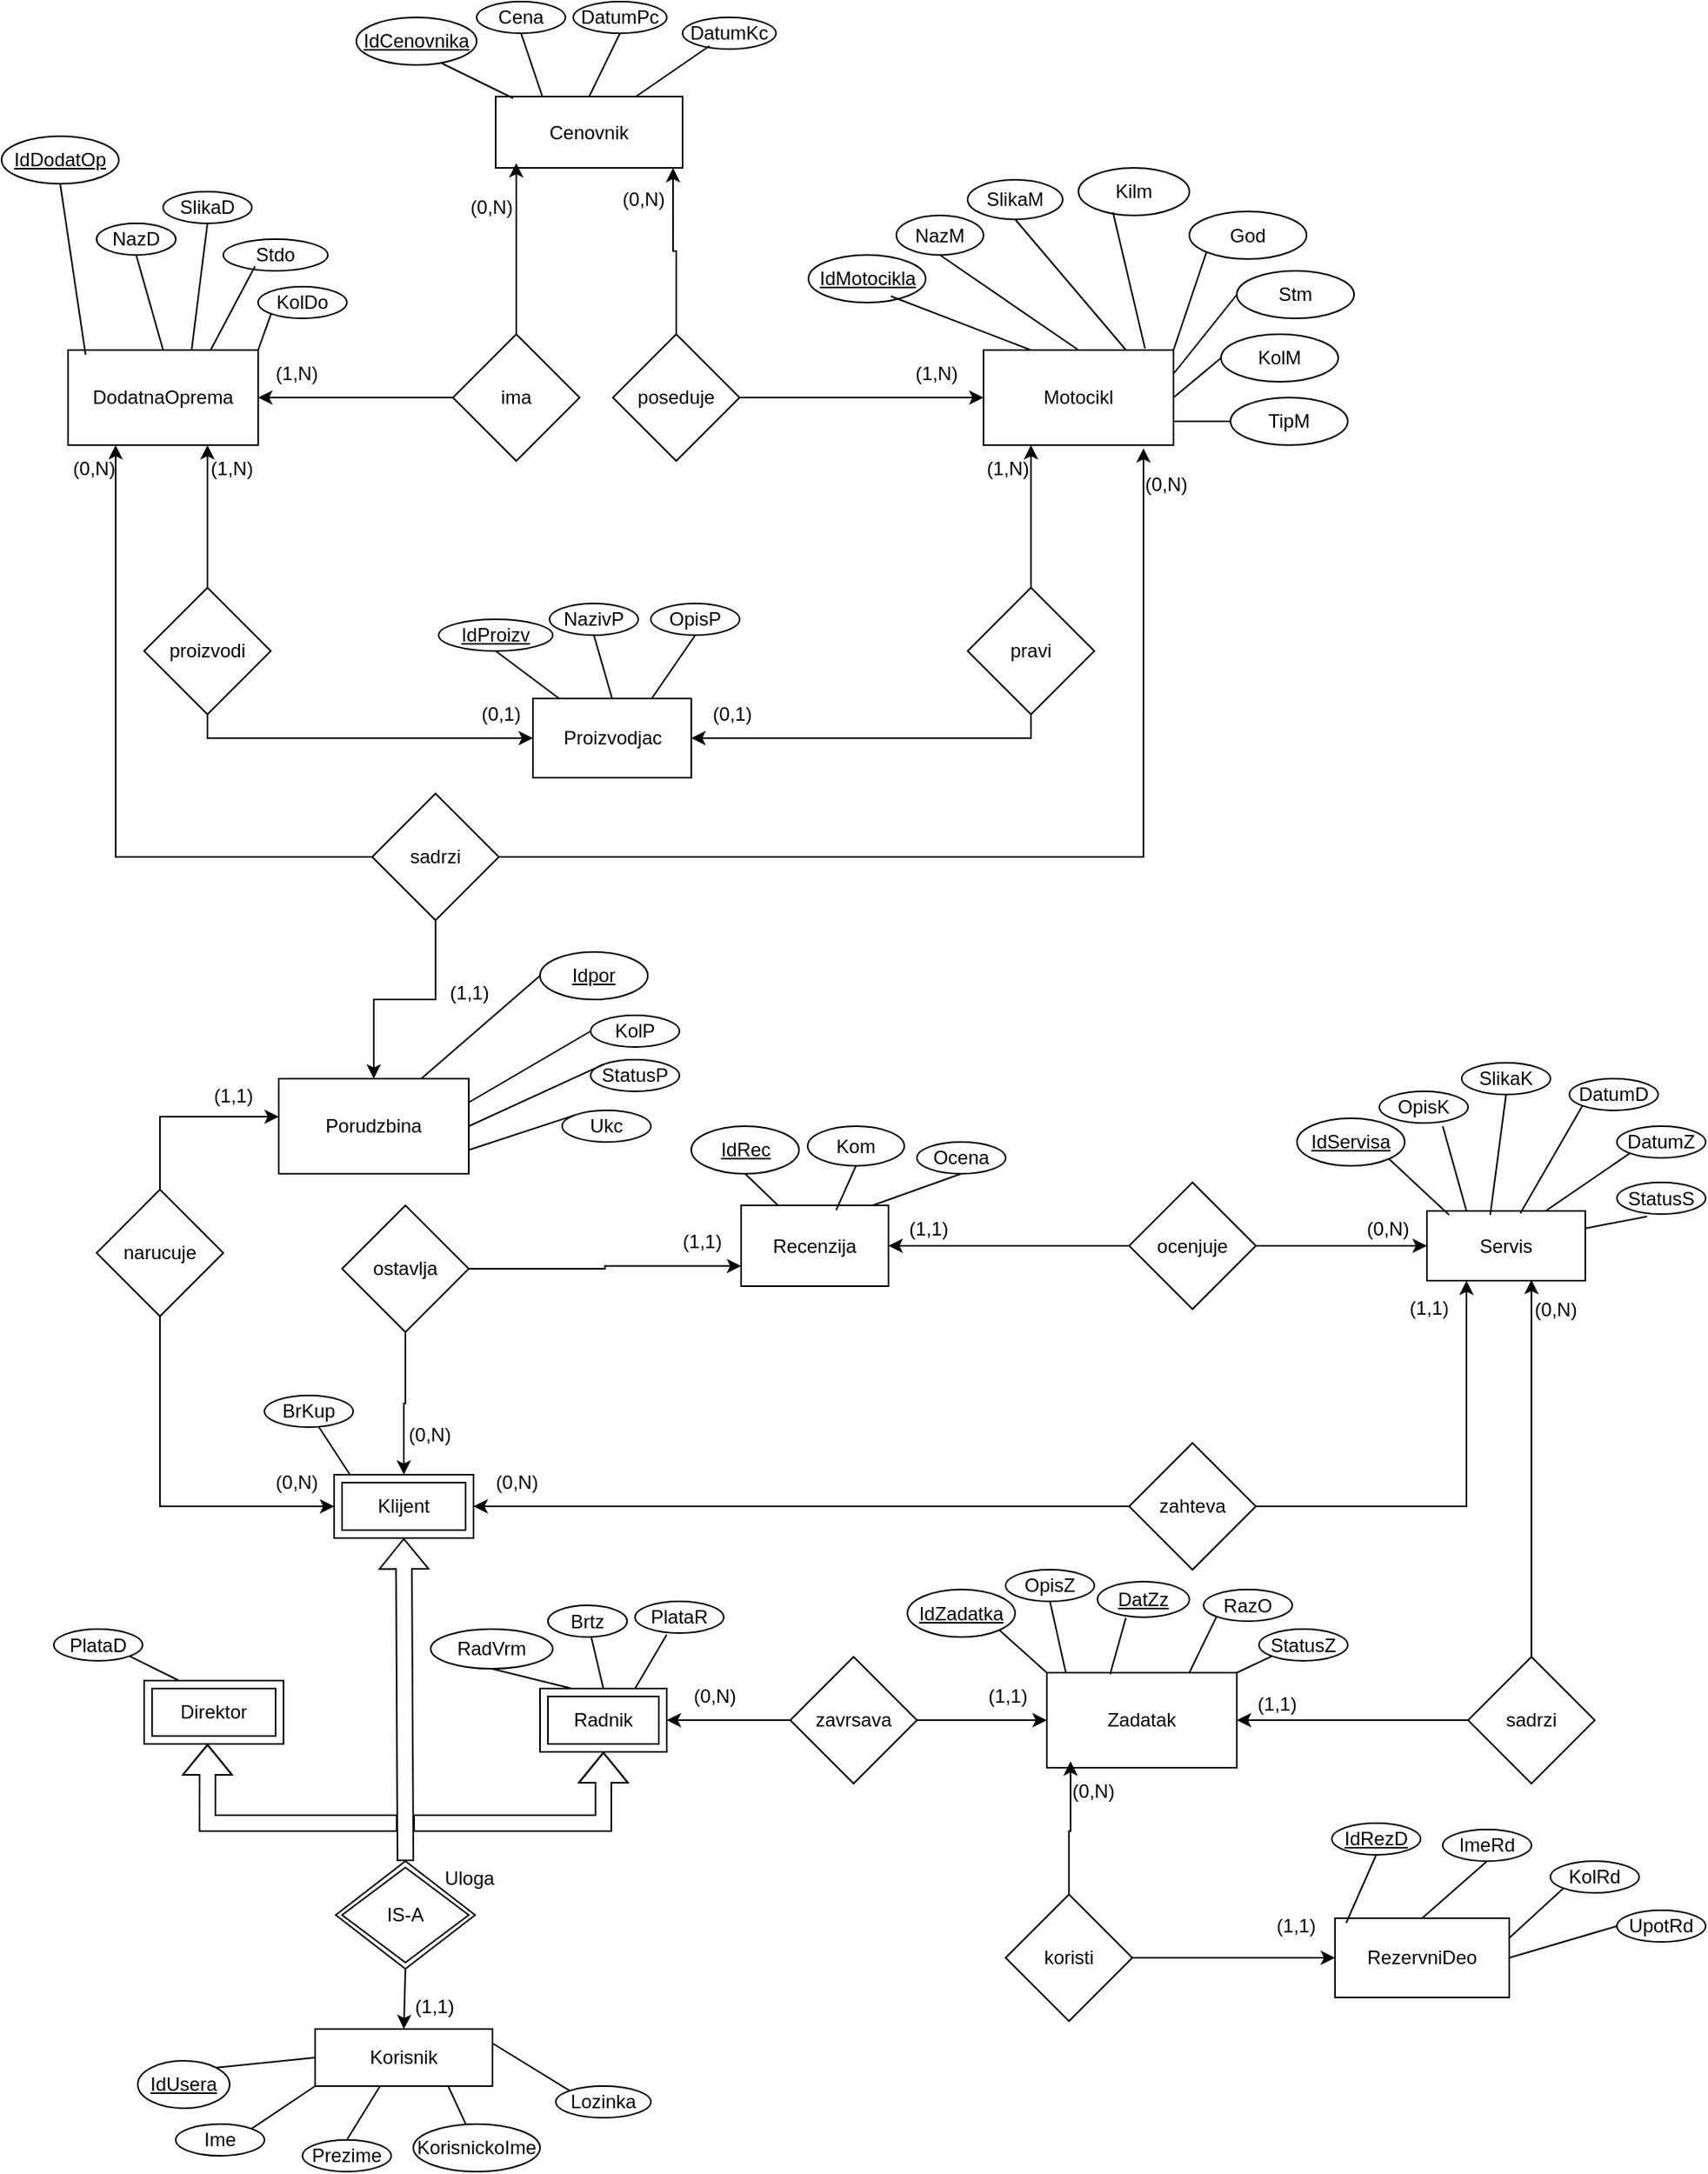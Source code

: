 <mxfile version="26.0.5">
  <diagram name="Page-1" id="jbQmQfb3OkJUTnVMndE-">
    <mxGraphModel dx="1194" dy="1929" grid="1" gridSize="10" guides="1" tooltips="1" connect="1" arrows="1" fold="1" page="1" pageScale="1" pageWidth="827" pageHeight="1169" math="0" shadow="0">
      <root>
        <mxCell id="0" />
        <mxCell id="1" parent="0" />
        <mxCell id="z9-_X4TnjhAXTxXw1oiZ-1" value="Korisnik" style="whiteSpace=wrap;html=1;" parent="1" vertex="1">
          <mxGeometry x="198" y="740" width="112" height="36" as="geometry" />
        </mxCell>
        <mxCell id="z9-_X4TnjhAXTxXw1oiZ-2" value="IS-A" style="shape=rhombus;double=1;perimeter=rhombusPerimeter;whiteSpace=wrap;html=1;align=center;" parent="1" vertex="1">
          <mxGeometry x="211" y="634" width="88" height="68" as="geometry" />
        </mxCell>
        <mxCell id="z9-_X4TnjhAXTxXw1oiZ-3" value="Uloga" style="text;html=1;align=center;verticalAlign=middle;resizable=0;points=[];autosize=1;strokeColor=none;fillColor=none;" parent="1" vertex="1">
          <mxGeometry x="270" y="630" width="50" height="30" as="geometry" />
        </mxCell>
        <mxCell id="z9-_X4TnjhAXTxXw1oiZ-4" value="(1,1)" style="text;html=1;align=center;verticalAlign=middle;resizable=0;points=[];autosize=1;strokeColor=none;fillColor=none;" parent="1" vertex="1">
          <mxGeometry x="249" y="712" width="48" height="28" as="geometry" />
        </mxCell>
        <mxCell id="z9-_X4TnjhAXTxXw1oiZ-5" value="BrKup" style="ellipse;whiteSpace=wrap;html=1;align=center;" parent="1" vertex="1">
          <mxGeometry x="166" y="340" width="56" height="20" as="geometry" />
        </mxCell>
        <mxCell id="z9-_X4TnjhAXTxXw1oiZ-6" value="" style="endArrow=none;html=1;rounded=0;exitX=0.136;exitY=0.075;exitDx=0;exitDy=0;exitPerimeter=0;" parent="1" source="z9-_X4TnjhAXTxXw1oiZ-13" target="z9-_X4TnjhAXTxXw1oiZ-5" edge="1">
          <mxGeometry x="0.444" y="-1" width="50" height="50" relative="1" as="geometry">
            <mxPoint x="439.314" y="592" as="sourcePoint" />
            <mxPoint x="444" y="548" as="targetPoint" />
            <mxPoint as="offset" />
          </mxGeometry>
        </mxCell>
        <mxCell id="z9-_X4TnjhAXTxXw1oiZ-7" value="Brtz" style="ellipse;whiteSpace=wrap;html=1;align=center;" parent="1" vertex="1">
          <mxGeometry x="345" y="472.5" width="50" height="20" as="geometry" />
        </mxCell>
        <mxCell id="z9-_X4TnjhAXTxXw1oiZ-8" value="" style="endArrow=none;html=1;rounded=0;entryX=0.5;entryY=0;entryDx=0;entryDy=0;" parent="1" source="z9-_X4TnjhAXTxXw1oiZ-7" target="z9-_X4TnjhAXTxXw1oiZ-14" edge="1">
          <mxGeometry width="50" height="50" relative="1" as="geometry">
            <mxPoint x="410" y="658" as="sourcePoint" />
            <mxPoint x="460" y="680" as="targetPoint" />
          </mxGeometry>
        </mxCell>
        <mxCell id="z9-_X4TnjhAXTxXw1oiZ-9" value="" style="shape=flexArrow;endArrow=classic;html=1;rounded=0;entryX=0.455;entryY=1;entryDx=0;entryDy=0;entryPerimeter=0;" parent="1" target="z9-_X4TnjhAXTxXw1oiZ-12" edge="1">
          <mxGeometry width="50" height="50" relative="1" as="geometry">
            <mxPoint x="250" y="610" as="sourcePoint" />
            <mxPoint x="394" y="516" as="targetPoint" />
            <Array as="points">
              <mxPoint x="200" y="610" />
              <mxPoint x="130" y="610" />
            </Array>
          </mxGeometry>
        </mxCell>
        <mxCell id="z9-_X4TnjhAXTxXw1oiZ-10" value="" style="shape=flexArrow;endArrow=classic;html=1;rounded=0;entryX=0.5;entryY=1;entryDx=0;entryDy=0;" parent="1" target="z9-_X4TnjhAXTxXw1oiZ-14" edge="1">
          <mxGeometry width="50" height="50" relative="1" as="geometry">
            <mxPoint x="260" y="610" as="sourcePoint" />
            <mxPoint x="403" y="694" as="targetPoint" />
            <Array as="points">
              <mxPoint x="350" y="610" />
              <mxPoint x="380" y="610" />
            </Array>
          </mxGeometry>
        </mxCell>
        <mxCell id="z9-_X4TnjhAXTxXw1oiZ-11" value="" style="shape=flexArrow;endArrow=classic;html=1;rounded=0;entryX=0.5;entryY=1;entryDx=0;entryDy=0;exitX=0.5;exitY=0;exitDx=0;exitDy=0;" parent="1" source="z9-_X4TnjhAXTxXw1oiZ-2" target="z9-_X4TnjhAXTxXw1oiZ-13" edge="1">
          <mxGeometry width="50" height="50" relative="1" as="geometry">
            <mxPoint x="150" y="580" as="sourcePoint" />
            <mxPoint x="402" y="612" as="targetPoint" />
            <Array as="points" />
          </mxGeometry>
        </mxCell>
        <mxCell id="z9-_X4TnjhAXTxXw1oiZ-12" value="Direktor" style="shape=ext;margin=3;double=1;whiteSpace=wrap;html=1;align=center;" parent="1" vertex="1">
          <mxGeometry x="90" y="520" width="88" height="40" as="geometry" />
        </mxCell>
        <mxCell id="z9-_X4TnjhAXTxXw1oiZ-13" value="Klijent" style="shape=ext;margin=3;double=1;whiteSpace=wrap;html=1;align=center;" parent="1" vertex="1">
          <mxGeometry x="210" y="390" width="88" height="40" as="geometry" />
        </mxCell>
        <mxCell id="z9-_X4TnjhAXTxXw1oiZ-14" value="Radnik" style="shape=ext;margin=3;double=1;whiteSpace=wrap;html=1;align=center;" parent="1" vertex="1">
          <mxGeometry x="340" y="525" width="80" height="40" as="geometry" />
        </mxCell>
        <mxCell id="z9-_X4TnjhAXTxXw1oiZ-15" value="RadVrm" style="ellipse;whiteSpace=wrap;html=1;align=center;" parent="1" vertex="1">
          <mxGeometry x="271" y="487.5" width="77" height="25" as="geometry" />
        </mxCell>
        <mxCell id="z9-_X4TnjhAXTxXw1oiZ-16" value="" style="endArrow=none;html=1;rounded=0;entryX=0.25;entryY=0;entryDx=0;entryDy=0;exitX=0.5;exitY=1;exitDx=0;exitDy=0;" parent="1" source="z9-_X4TnjhAXTxXw1oiZ-15" target="z9-_X4TnjhAXTxXw1oiZ-14" edge="1">
          <mxGeometry width="50" height="50" relative="1" as="geometry">
            <mxPoint x="390" y="614" as="sourcePoint" />
            <mxPoint x="440" y="564" as="targetPoint" />
          </mxGeometry>
        </mxCell>
        <mxCell id="z9-_X4TnjhAXTxXw1oiZ-17" value="" style="endArrow=classic;html=1;rounded=0;entryX=0.5;entryY=0;entryDx=0;entryDy=0;exitX=0.5;exitY=1;exitDx=0;exitDy=0;" parent="1" source="z9-_X4TnjhAXTxXw1oiZ-2" target="z9-_X4TnjhAXTxXw1oiZ-1" edge="1">
          <mxGeometry width="50" height="50" relative="1" as="geometry">
            <mxPoint x="400" y="520" as="sourcePoint" />
            <mxPoint x="450" y="470" as="targetPoint" />
          </mxGeometry>
        </mxCell>
        <mxCell id="z9-_X4TnjhAXTxXw1oiZ-18" value="Lozinka" style="ellipse;whiteSpace=wrap;html=1;align=center;" parent="1" vertex="1">
          <mxGeometry x="350" y="776" width="60" height="20" as="geometry" />
        </mxCell>
        <mxCell id="z9-_X4TnjhAXTxXw1oiZ-19" value="KorisnickoIme" style="ellipse;whiteSpace=wrap;html=1;align=center;" parent="1" vertex="1">
          <mxGeometry x="260" y="800" width="80" height="30" as="geometry" />
        </mxCell>
        <mxCell id="z9-_X4TnjhAXTxXw1oiZ-20" value="Ime" style="ellipse;whiteSpace=wrap;html=1;align=center;" parent="1" vertex="1">
          <mxGeometry x="110" y="800" width="56" height="20" as="geometry" />
        </mxCell>
        <mxCell id="z9-_X4TnjhAXTxXw1oiZ-21" value="Prezime" style="ellipse;whiteSpace=wrap;html=1;align=center;" parent="1" vertex="1">
          <mxGeometry x="190" y="810" width="56" height="20" as="geometry" />
        </mxCell>
        <mxCell id="z9-_X4TnjhAXTxXw1oiZ-22" value="IdUsera" style="ellipse;whiteSpace=wrap;html=1;align=center;fontStyle=4" parent="1" vertex="1">
          <mxGeometry x="86" y="760" width="58" height="30" as="geometry" />
        </mxCell>
        <mxCell id="z9-_X4TnjhAXTxXw1oiZ-23" value="" style="endArrow=none;html=1;rounded=0;entryX=1;entryY=0.25;entryDx=0;entryDy=0;exitX=0;exitY=0;exitDx=0;exitDy=0;" parent="1" source="z9-_X4TnjhAXTxXw1oiZ-18" target="z9-_X4TnjhAXTxXw1oiZ-1" edge="1">
          <mxGeometry width="50" height="50" relative="1" as="geometry">
            <mxPoint x="370" y="770" as="sourcePoint" />
            <mxPoint x="420" y="710" as="targetPoint" />
          </mxGeometry>
        </mxCell>
        <mxCell id="z9-_X4TnjhAXTxXw1oiZ-24" value="" style="endArrow=none;html=1;rounded=0;entryX=0.75;entryY=1;entryDx=0;entryDy=0;" parent="1" source="z9-_X4TnjhAXTxXw1oiZ-19" target="z9-_X4TnjhAXTxXw1oiZ-1" edge="1">
          <mxGeometry width="50" height="50" relative="1" as="geometry">
            <mxPoint x="350" y="800" as="sourcePoint" />
            <mxPoint x="290" y="779" as="targetPoint" />
          </mxGeometry>
        </mxCell>
        <mxCell id="z9-_X4TnjhAXTxXw1oiZ-25" value="" style="endArrow=none;html=1;rounded=0;entryX=1;entryY=0;entryDx=0;entryDy=0;exitX=0;exitY=1;exitDx=0;exitDy=0;" parent="1" source="z9-_X4TnjhAXTxXw1oiZ-1" target="z9-_X4TnjhAXTxXw1oiZ-20" edge="1">
          <mxGeometry width="50" height="50" relative="1" as="geometry">
            <mxPoint x="453" y="690" as="sourcePoint" />
            <mxPoint x="503" y="640" as="targetPoint" />
          </mxGeometry>
        </mxCell>
        <mxCell id="z9-_X4TnjhAXTxXw1oiZ-26" value="" style="endArrow=none;html=1;rounded=0;exitX=0.366;exitY=1;exitDx=0;exitDy=0;exitPerimeter=0;entryX=0.5;entryY=0;entryDx=0;entryDy=0;" parent="1" source="z9-_X4TnjhAXTxXw1oiZ-1" target="z9-_X4TnjhAXTxXw1oiZ-21" edge="1">
          <mxGeometry x="0.444" y="-1" width="50" height="50" relative="1" as="geometry">
            <mxPoint x="228" y="760" as="sourcePoint" />
            <mxPoint x="218" y="810" as="targetPoint" />
            <mxPoint as="offset" />
          </mxGeometry>
        </mxCell>
        <mxCell id="z9-_X4TnjhAXTxXw1oiZ-27" value="PlataD" style="ellipse;whiteSpace=wrap;html=1;align=center;" parent="1" vertex="1">
          <mxGeometry x="33" y="487.5" width="56" height="20" as="geometry" />
        </mxCell>
        <mxCell id="z9-_X4TnjhAXTxXw1oiZ-28" value="" style="endArrow=none;html=1;rounded=0;exitX=0.25;exitY=0;exitDx=0;exitDy=0;entryX=1;entryY=1;entryDx=0;entryDy=0;" parent="1" source="z9-_X4TnjhAXTxXw1oiZ-12" target="z9-_X4TnjhAXTxXw1oiZ-27" edge="1">
          <mxGeometry x="0.444" y="-1" width="50" height="50" relative="1" as="geometry">
            <mxPoint x="252" y="491" as="sourcePoint" />
            <mxPoint x="228" y="450" as="targetPoint" />
            <mxPoint as="offset" />
          </mxGeometry>
        </mxCell>
        <mxCell id="z9-_X4TnjhAXTxXw1oiZ-29" value="Porudzbina" style="rounded=0;whiteSpace=wrap;html=1;" parent="1" vertex="1">
          <mxGeometry x="175" y="140" width="120" height="60" as="geometry" />
        </mxCell>
        <mxCell id="z9-_X4TnjhAXTxXw1oiZ-30" style="edgeStyle=orthogonalEdgeStyle;rounded=0;orthogonalLoop=1;jettySize=auto;html=1;exitX=0.5;exitY=1;exitDx=0;exitDy=0;entryX=0;entryY=0.5;entryDx=0;entryDy=0;" parent="1" source="z9-_X4TnjhAXTxXw1oiZ-31" target="z9-_X4TnjhAXTxXw1oiZ-13" edge="1">
          <mxGeometry relative="1" as="geometry" />
        </mxCell>
        <mxCell id="z9-_X4TnjhAXTxXw1oiZ-31" value="narucuje" style="rhombus;whiteSpace=wrap;html=1;" parent="1" vertex="1">
          <mxGeometry x="60" y="210" width="80" height="80" as="geometry" />
        </mxCell>
        <mxCell id="z9-_X4TnjhAXTxXw1oiZ-32" style="edgeStyle=orthogonalEdgeStyle;rounded=0;orthogonalLoop=1;jettySize=auto;html=1;entryX=0.5;entryY=0;entryDx=0;entryDy=0;" parent="1" source="z9-_X4TnjhAXTxXw1oiZ-34" target="z9-_X4TnjhAXTxXw1oiZ-29" edge="1">
          <mxGeometry relative="1" as="geometry">
            <mxPoint x="255" y="190" as="targetPoint" />
          </mxGeometry>
        </mxCell>
        <mxCell id="z9-_X4TnjhAXTxXw1oiZ-33" style="edgeStyle=orthogonalEdgeStyle;rounded=0;orthogonalLoop=1;jettySize=auto;html=1;entryX=0.25;entryY=1;entryDx=0;entryDy=0;" parent="1" source="z9-_X4TnjhAXTxXw1oiZ-34" target="z9-_X4TnjhAXTxXw1oiZ-36" edge="1">
          <mxGeometry relative="1" as="geometry" />
        </mxCell>
        <mxCell id="z9-_X4TnjhAXTxXw1oiZ-34" value="sadrzi" style="rhombus;whiteSpace=wrap;html=1;" parent="1" vertex="1">
          <mxGeometry x="234" y="-40" width="80" height="80" as="geometry" />
        </mxCell>
        <mxCell id="z9-_X4TnjhAXTxXw1oiZ-35" value="Motocikl" style="rounded=0;whiteSpace=wrap;html=1;" parent="1" vertex="1">
          <mxGeometry x="620" y="-320" width="120" height="60" as="geometry" />
        </mxCell>
        <mxCell id="z9-_X4TnjhAXTxXw1oiZ-36" value="DodatnaOprema" style="rounded=0;whiteSpace=wrap;html=1;" parent="1" vertex="1">
          <mxGeometry x="42" y="-320" width="120" height="60" as="geometry" />
        </mxCell>
        <mxCell id="z9-_X4TnjhAXTxXw1oiZ-37" value="NazD" style="ellipse;whiteSpace=wrap;html=1;align=center;" parent="1" vertex="1">
          <mxGeometry x="60" y="-400" width="50" height="20" as="geometry" />
        </mxCell>
        <mxCell id="z9-_X4TnjhAXTxXw1oiZ-38" value="&lt;u&gt;IdDodatOp&lt;/u&gt;" style="ellipse;whiteSpace=wrap;html=1;align=center;" parent="1" vertex="1">
          <mxGeometry y="-455" width="74" height="30" as="geometry" />
        </mxCell>
        <mxCell id="z9-_X4TnjhAXTxXw1oiZ-39" value="SlikaD" style="ellipse;whiteSpace=wrap;html=1;align=center;" parent="1" vertex="1">
          <mxGeometry x="102" y="-420" width="56" height="20" as="geometry" />
        </mxCell>
        <mxCell id="z9-_X4TnjhAXTxXw1oiZ-40" style="edgeStyle=orthogonalEdgeStyle;rounded=0;orthogonalLoop=1;jettySize=auto;html=1;exitX=0.5;exitY=1;exitDx=0;exitDy=0;" parent="1" source="z9-_X4TnjhAXTxXw1oiZ-39" target="z9-_X4TnjhAXTxXw1oiZ-39" edge="1">
          <mxGeometry relative="1" as="geometry" />
        </mxCell>
        <mxCell id="z9-_X4TnjhAXTxXw1oiZ-41" value="KolDo" style="ellipse;whiteSpace=wrap;html=1;align=center;" parent="1" vertex="1">
          <mxGeometry x="162" y="-360" width="56" height="20" as="geometry" />
        </mxCell>
        <mxCell id="z9-_X4TnjhAXTxXw1oiZ-42" value="Stdo" style="ellipse;whiteSpace=wrap;html=1;align=center;" parent="1" vertex="1">
          <mxGeometry x="140" y="-390" width="66" height="20" as="geometry" />
        </mxCell>
        <mxCell id="z9-_X4TnjhAXTxXw1oiZ-43" value="" style="endArrow=none;html=1;rounded=0;entryX=0.5;entryY=1;entryDx=0;entryDy=0;exitX=0.092;exitY=0.05;exitDx=0;exitDy=0;exitPerimeter=0;" parent="1" source="z9-_X4TnjhAXTxXw1oiZ-36" target="z9-_X4TnjhAXTxXw1oiZ-38" edge="1">
          <mxGeometry width="50" height="50" relative="1" as="geometry">
            <mxPoint x="70" y="-260" as="sourcePoint" />
            <mxPoint x="450" y="-390" as="targetPoint" />
          </mxGeometry>
        </mxCell>
        <mxCell id="z9-_X4TnjhAXTxXw1oiZ-44" value="" style="endArrow=none;html=1;rounded=0;entryX=0.5;entryY=1;entryDx=0;entryDy=0;exitX=0.5;exitY=0;exitDx=0;exitDy=0;" parent="1" source="z9-_X4TnjhAXTxXw1oiZ-36" target="z9-_X4TnjhAXTxXw1oiZ-37" edge="1">
          <mxGeometry width="50" height="50" relative="1" as="geometry">
            <mxPoint x="400" y="-340" as="sourcePoint" />
            <mxPoint x="450" y="-390" as="targetPoint" />
          </mxGeometry>
        </mxCell>
        <mxCell id="z9-_X4TnjhAXTxXw1oiZ-45" value="" style="endArrow=none;html=1;rounded=0;entryX=0.5;entryY=1;entryDx=0;entryDy=0;exitX=0.65;exitY=0;exitDx=0;exitDy=0;exitPerimeter=0;" parent="1" source="z9-_X4TnjhAXTxXw1oiZ-36" target="z9-_X4TnjhAXTxXw1oiZ-39" edge="1">
          <mxGeometry width="50" height="50" relative="1" as="geometry">
            <mxPoint x="400" y="-340" as="sourcePoint" />
            <mxPoint x="450" y="-390" as="targetPoint" />
          </mxGeometry>
        </mxCell>
        <mxCell id="z9-_X4TnjhAXTxXw1oiZ-46" value="" style="endArrow=none;html=1;rounded=0;exitX=0.303;exitY=0.854;exitDx=0;exitDy=0;entryX=0.75;entryY=0;entryDx=0;entryDy=0;exitPerimeter=0;" parent="1" source="z9-_X4TnjhAXTxXw1oiZ-42" target="z9-_X4TnjhAXTxXw1oiZ-36" edge="1">
          <mxGeometry width="50" height="50" relative="1" as="geometry">
            <mxPoint x="400" y="-340" as="sourcePoint" />
            <mxPoint x="450" y="-390" as="targetPoint" />
          </mxGeometry>
        </mxCell>
        <mxCell id="z9-_X4TnjhAXTxXw1oiZ-47" value="NazМ" style="ellipse;whiteSpace=wrap;html=1;align=center;" parent="1" vertex="1">
          <mxGeometry x="565" y="-405" width="55" height="25" as="geometry" />
        </mxCell>
        <mxCell id="z9-_X4TnjhAXTxXw1oiZ-48" value="&lt;u&gt;IdMotocikla&lt;/u&gt;" style="ellipse;whiteSpace=wrap;html=1;align=center;" parent="1" vertex="1">
          <mxGeometry x="509.5" y="-380" width="74" height="30" as="geometry" />
        </mxCell>
        <mxCell id="z9-_X4TnjhAXTxXw1oiZ-49" value="SlikaМ" style="ellipse;whiteSpace=wrap;html=1;align=center;" parent="1" vertex="1">
          <mxGeometry x="610" y="-427.5" width="60" height="25" as="geometry" />
        </mxCell>
        <mxCell id="z9-_X4TnjhAXTxXw1oiZ-50" style="edgeStyle=orthogonalEdgeStyle;rounded=0;orthogonalLoop=1;jettySize=auto;html=1;exitX=0.5;exitY=1;exitDx=0;exitDy=0;" parent="1" source="z9-_X4TnjhAXTxXw1oiZ-49" target="z9-_X4TnjhAXTxXw1oiZ-49" edge="1">
          <mxGeometry relative="1" as="geometry" />
        </mxCell>
        <mxCell id="z9-_X4TnjhAXTxXw1oiZ-51" value="" style="endArrow=none;html=1;rounded=0;entryX=0.703;entryY=0.867;entryDx=0;entryDy=0;exitX=0.25;exitY=0;exitDx=0;exitDy=0;entryPerimeter=0;" parent="1" source="z9-_X4TnjhAXTxXw1oiZ-35" target="z9-_X4TnjhAXTxXw1oiZ-48" edge="1">
          <mxGeometry width="50" height="50" relative="1" as="geometry">
            <mxPoint x="400" y="-140" as="sourcePoint" />
            <mxPoint x="450" y="-190" as="targetPoint" />
          </mxGeometry>
        </mxCell>
        <mxCell id="z9-_X4TnjhAXTxXw1oiZ-52" value="" style="endArrow=none;html=1;rounded=0;entryX=0.5;entryY=1;entryDx=0;entryDy=0;exitX=0.5;exitY=0;exitDx=0;exitDy=0;" parent="1" source="z9-_X4TnjhAXTxXw1oiZ-35" target="z9-_X4TnjhAXTxXw1oiZ-47" edge="1">
          <mxGeometry width="50" height="50" relative="1" as="geometry">
            <mxPoint x="400" y="-140" as="sourcePoint" />
            <mxPoint x="450" y="-190" as="targetPoint" />
          </mxGeometry>
        </mxCell>
        <mxCell id="z9-_X4TnjhAXTxXw1oiZ-53" value="" style="endArrow=none;html=1;rounded=0;entryX=0.5;entryY=1;entryDx=0;entryDy=0;exitX=0.75;exitY=0;exitDx=0;exitDy=0;" parent="1" source="z9-_X4TnjhAXTxXw1oiZ-35" target="z9-_X4TnjhAXTxXw1oiZ-49" edge="1">
          <mxGeometry width="50" height="50" relative="1" as="geometry">
            <mxPoint x="400" y="-140" as="sourcePoint" />
            <mxPoint x="450" y="-190" as="targetPoint" />
          </mxGeometry>
        </mxCell>
        <mxCell id="z9-_X4TnjhAXTxXw1oiZ-54" value="Kilm" style="ellipse;whiteSpace=wrap;html=1;align=center;" parent="1" vertex="1">
          <mxGeometry x="680" y="-435" width="70" height="30" as="geometry" />
        </mxCell>
        <mxCell id="z9-_X4TnjhAXTxXw1oiZ-55" style="edgeStyle=orthogonalEdgeStyle;rounded=0;orthogonalLoop=1;jettySize=auto;html=1;exitX=0.5;exitY=1;exitDx=0;exitDy=0;" parent="1" edge="1">
          <mxGeometry relative="1" as="geometry">
            <mxPoint x="818" y="-290" as="sourcePoint" />
            <mxPoint x="818" y="-290" as="targetPoint" />
          </mxGeometry>
        </mxCell>
        <mxCell id="z9-_X4TnjhAXTxXw1oiZ-56" style="edgeStyle=orthogonalEdgeStyle;rounded=0;orthogonalLoop=1;jettySize=auto;html=1;exitX=0.5;exitY=1;exitDx=0;exitDy=0;" parent="1" edge="1">
          <mxGeometry relative="1" as="geometry">
            <mxPoint x="615" y="-270" as="sourcePoint" />
            <mxPoint x="615" y="-270" as="targetPoint" />
          </mxGeometry>
        </mxCell>
        <mxCell id="z9-_X4TnjhAXTxXw1oiZ-57" value="God" style="ellipse;whiteSpace=wrap;html=1;align=center;" parent="1" vertex="1">
          <mxGeometry x="750" y="-407.5" width="74" height="30" as="geometry" />
        </mxCell>
        <mxCell id="z9-_X4TnjhAXTxXw1oiZ-58" style="edgeStyle=orthogonalEdgeStyle;rounded=0;orthogonalLoop=1;jettySize=auto;html=1;exitX=0.5;exitY=1;exitDx=0;exitDy=0;" parent="1" edge="1">
          <mxGeometry relative="1" as="geometry">
            <mxPoint x="615" y="-220" as="sourcePoint" />
            <mxPoint x="615" y="-220" as="targetPoint" />
          </mxGeometry>
        </mxCell>
        <mxCell id="z9-_X4TnjhAXTxXw1oiZ-59" value="Stm" style="ellipse;whiteSpace=wrap;html=1;align=center;" parent="1" vertex="1">
          <mxGeometry x="780" y="-370" width="74" height="30" as="geometry" />
        </mxCell>
        <mxCell id="z9-_X4TnjhAXTxXw1oiZ-60" value="TipM" style="ellipse;whiteSpace=wrap;html=1;align=center;" parent="1" vertex="1">
          <mxGeometry x="776" y="-290" width="74" height="30" as="geometry" />
        </mxCell>
        <mxCell id="z9-_X4TnjhAXTxXw1oiZ-61" value="KolM" style="ellipse;whiteSpace=wrap;html=1;align=center;" parent="1" vertex="1">
          <mxGeometry x="770" y="-330" width="74" height="30" as="geometry" />
        </mxCell>
        <mxCell id="z9-_X4TnjhAXTxXw1oiZ-62" value="" style="endArrow=none;html=1;rounded=0;entryX=0.311;entryY=0.933;entryDx=0;entryDy=0;entryPerimeter=0;exitX=0.85;exitY=-0.017;exitDx=0;exitDy=0;exitPerimeter=0;" parent="1" source="z9-_X4TnjhAXTxXw1oiZ-35" target="z9-_X4TnjhAXTxXw1oiZ-54" edge="1">
          <mxGeometry width="50" height="50" relative="1" as="geometry">
            <mxPoint x="400" y="-140" as="sourcePoint" />
            <mxPoint x="450" y="-190" as="targetPoint" />
          </mxGeometry>
        </mxCell>
        <mxCell id="z9-_X4TnjhAXTxXw1oiZ-63" value="" style="endArrow=none;html=1;rounded=0;entryX=0;entryY=1;entryDx=0;entryDy=0;exitX=1;exitY=0;exitDx=0;exitDy=0;" parent="1" source="z9-_X4TnjhAXTxXw1oiZ-35" target="z9-_X4TnjhAXTxXw1oiZ-57" edge="1">
          <mxGeometry width="50" height="50" relative="1" as="geometry">
            <mxPoint x="400" y="-140" as="sourcePoint" />
            <mxPoint x="450" y="-190" as="targetPoint" />
          </mxGeometry>
        </mxCell>
        <mxCell id="z9-_X4TnjhAXTxXw1oiZ-64" value="" style="endArrow=none;html=1;rounded=0;entryX=0;entryY=0.5;entryDx=0;entryDy=0;exitX=1;exitY=0.25;exitDx=0;exitDy=0;" parent="1" source="z9-_X4TnjhAXTxXw1oiZ-35" target="z9-_X4TnjhAXTxXw1oiZ-59" edge="1">
          <mxGeometry width="50" height="50" relative="1" as="geometry">
            <mxPoint x="400" y="-140" as="sourcePoint" />
            <mxPoint x="450" y="-190" as="targetPoint" />
          </mxGeometry>
        </mxCell>
        <mxCell id="z9-_X4TnjhAXTxXw1oiZ-65" value="" style="endArrow=none;html=1;rounded=0;entryX=0;entryY=0.5;entryDx=0;entryDy=0;exitX=1;exitY=0.5;exitDx=0;exitDy=0;" parent="1" source="z9-_X4TnjhAXTxXw1oiZ-35" target="z9-_X4TnjhAXTxXw1oiZ-61" edge="1">
          <mxGeometry width="50" height="50" relative="1" as="geometry">
            <mxPoint x="400" y="-140" as="sourcePoint" />
            <mxPoint x="450" y="-190" as="targetPoint" />
          </mxGeometry>
        </mxCell>
        <mxCell id="z9-_X4TnjhAXTxXw1oiZ-66" value="" style="endArrow=none;html=1;rounded=0;entryX=0;entryY=0.5;entryDx=0;entryDy=0;exitX=1;exitY=0.75;exitDx=0;exitDy=0;" parent="1" source="z9-_X4TnjhAXTxXw1oiZ-35" target="z9-_X4TnjhAXTxXw1oiZ-60" edge="1">
          <mxGeometry width="50" height="50" relative="1" as="geometry">
            <mxPoint x="400" y="-140" as="sourcePoint" />
            <mxPoint x="450" y="-190" as="targetPoint" />
          </mxGeometry>
        </mxCell>
        <mxCell id="z9-_X4TnjhAXTxXw1oiZ-67" value="Cenovnik" style="rounded=0;whiteSpace=wrap;html=1;" parent="1" vertex="1">
          <mxGeometry x="312" y="-480" width="118" height="45" as="geometry" />
        </mxCell>
        <mxCell id="z9-_X4TnjhAXTxXw1oiZ-68" style="edgeStyle=orthogonalEdgeStyle;rounded=0;orthogonalLoop=1;jettySize=auto;html=1;entryX=1;entryY=0.5;entryDx=0;entryDy=0;" parent="1" source="z9-_X4TnjhAXTxXw1oiZ-70" target="z9-_X4TnjhAXTxXw1oiZ-36" edge="1">
          <mxGeometry relative="1" as="geometry" />
        </mxCell>
        <mxCell id="z9-_X4TnjhAXTxXw1oiZ-70" value="ima" style="rhombus;whiteSpace=wrap;html=1;" parent="1" vertex="1">
          <mxGeometry x="285" y="-330" width="80" height="80" as="geometry" />
        </mxCell>
        <mxCell id="z9-_X4TnjhAXTxXw1oiZ-71" value="(1,1)" style="text;html=1;align=center;verticalAlign=middle;resizable=0;points=[];autosize=1;strokeColor=none;fillColor=none;" parent="1" vertex="1">
          <mxGeometry x="271" y="72" width="48" height="28" as="geometry" />
        </mxCell>
        <mxCell id="z9-_X4TnjhAXTxXw1oiZ-72" value="(0,N)" style="text;html=1;align=center;verticalAlign=middle;resizable=0;points=[];autosize=1;strokeColor=none;fillColor=none;" parent="1" vertex="1">
          <mxGeometry x="33" y="-260" width="50" height="30" as="geometry" />
        </mxCell>
        <mxCell id="z9-_X4TnjhAXTxXw1oiZ-73" value="(0,N)" style="text;html=1;align=center;verticalAlign=middle;resizable=0;points=[];autosize=1;strokeColor=none;fillColor=none;" parent="1" vertex="1">
          <mxGeometry x="710" y="-250" width="50" height="30" as="geometry" />
        </mxCell>
        <mxCell id="z9-_X4TnjhAXTxXw1oiZ-74" value="(0,N)" style="text;html=1;align=center;verticalAlign=middle;resizable=0;points=[];autosize=1;strokeColor=none;fillColor=none;" parent="1" vertex="1">
          <mxGeometry x="284" y="-425" width="50" height="30" as="geometry" />
        </mxCell>
        <mxCell id="z9-_X4TnjhAXTxXw1oiZ-75" value="(1,N)" style="text;html=1;align=center;verticalAlign=middle;resizable=0;points=[];autosize=1;strokeColor=none;fillColor=none;" parent="1" vertex="1">
          <mxGeometry x="565" y="-320" width="50" height="30" as="geometry" />
        </mxCell>
        <mxCell id="z9-_X4TnjhAXTxXw1oiZ-76" value="(1,N)" style="text;html=1;align=center;verticalAlign=middle;resizable=0;points=[];autosize=1;strokeColor=none;fillColor=none;" parent="1" vertex="1">
          <mxGeometry x="161" y="-320" width="50" height="30" as="geometry" />
        </mxCell>
        <mxCell id="z9-_X4TnjhAXTxXw1oiZ-77" value="IdCenovnika" style="ellipse;whiteSpace=wrap;html=1;align=center;fontStyle=4" parent="1" vertex="1">
          <mxGeometry x="224" y="-530" width="76" height="30" as="geometry" />
        </mxCell>
        <mxCell id="z9-_X4TnjhAXTxXw1oiZ-78" value="Cena" style="ellipse;whiteSpace=wrap;html=1;align=center;" parent="1" vertex="1">
          <mxGeometry x="300" y="-540" width="56" height="20" as="geometry" />
        </mxCell>
        <mxCell id="z9-_X4TnjhAXTxXw1oiZ-79" style="edgeStyle=orthogonalEdgeStyle;rounded=0;orthogonalLoop=1;jettySize=auto;html=1;exitX=0.5;exitY=1;exitDx=0;exitDy=0;" parent="1" source="z9-_X4TnjhAXTxXw1oiZ-78" target="z9-_X4TnjhAXTxXw1oiZ-78" edge="1">
          <mxGeometry relative="1" as="geometry" />
        </mxCell>
        <mxCell id="z9-_X4TnjhAXTxXw1oiZ-80" value="" style="endArrow=none;html=1;rounded=0;entryX=0.711;entryY=0.967;entryDx=0;entryDy=0;exitX=0.093;exitY=0.022;exitDx=0;exitDy=0;entryPerimeter=0;exitPerimeter=0;" parent="1" source="z9-_X4TnjhAXTxXw1oiZ-67" target="z9-_X4TnjhAXTxXw1oiZ-77" edge="1">
          <mxGeometry width="50" height="50" relative="1" as="geometry">
            <mxPoint x="400" y="-140" as="sourcePoint" />
            <mxPoint x="450" y="-190" as="targetPoint" />
          </mxGeometry>
        </mxCell>
        <mxCell id="z9-_X4TnjhAXTxXw1oiZ-81" value="" style="endArrow=none;html=1;rounded=0;entryX=0.5;entryY=1;entryDx=0;entryDy=0;exitX=0.25;exitY=0;exitDx=0;exitDy=0;" parent="1" source="z9-_X4TnjhAXTxXw1oiZ-67" target="z9-_X4TnjhAXTxXw1oiZ-78" edge="1">
          <mxGeometry width="50" height="50" relative="1" as="geometry">
            <mxPoint x="400" y="-140" as="sourcePoint" />
            <mxPoint x="450" y="-190" as="targetPoint" />
          </mxGeometry>
        </mxCell>
        <mxCell id="z9-_X4TnjhAXTxXw1oiZ-82" value="(0,N)" style="text;html=1;align=center;verticalAlign=middle;resizable=0;points=[];autosize=1;strokeColor=none;fillColor=none;" parent="1" vertex="1">
          <mxGeometry x="161" y="380" width="50" height="30" as="geometry" />
        </mxCell>
        <mxCell id="z9-_X4TnjhAXTxXw1oiZ-83" value="(1,1)" style="text;html=1;align=center;verticalAlign=middle;resizable=0;points=[];autosize=1;strokeColor=none;fillColor=none;" parent="1" vertex="1">
          <mxGeometry x="122" y="137" width="48" height="28" as="geometry" />
        </mxCell>
        <mxCell id="z9-_X4TnjhAXTxXw1oiZ-84" value="&lt;div style=&quot;&quot;&gt;Proizvodjac&lt;/div&gt;" style="rounded=0;whiteSpace=wrap;html=1;" parent="1" vertex="1">
          <mxGeometry x="335.5" y="-100" width="100" height="50" as="geometry" />
        </mxCell>
        <mxCell id="z9-_X4TnjhAXTxXw1oiZ-85" style="edgeStyle=orthogonalEdgeStyle;rounded=0;orthogonalLoop=1;jettySize=auto;html=1;" parent="1" source="z9-_X4TnjhAXTxXw1oiZ-86" edge="1">
          <mxGeometry relative="1" as="geometry">
            <mxPoint x="130" y="-260" as="targetPoint" />
            <Array as="points">
              <mxPoint x="130" y="-260" />
            </Array>
          </mxGeometry>
        </mxCell>
        <mxCell id="z9-_X4TnjhAXTxXw1oiZ-86" value="proizvodi" style="rhombus;whiteSpace=wrap;html=1;" parent="1" vertex="1">
          <mxGeometry x="90" y="-170" width="80" height="80" as="geometry" />
        </mxCell>
        <mxCell id="z9-_X4TnjhAXTxXw1oiZ-87" value="NazivP" style="ellipse;whiteSpace=wrap;html=1;align=center;" parent="1" vertex="1">
          <mxGeometry x="346" y="-160" width="56" height="20" as="geometry" />
        </mxCell>
        <mxCell id="z9-_X4TnjhAXTxXw1oiZ-88" style="edgeStyle=orthogonalEdgeStyle;rounded=0;orthogonalLoop=1;jettySize=auto;html=1;exitX=0.5;exitY=1;exitDx=0;exitDy=0;" parent="1" source="z9-_X4TnjhAXTxXw1oiZ-87" target="z9-_X4TnjhAXTxXw1oiZ-87" edge="1">
          <mxGeometry relative="1" as="geometry" />
        </mxCell>
        <mxCell id="z9-_X4TnjhAXTxXw1oiZ-89" value="OpisP" style="ellipse;whiteSpace=wrap;html=1;align=center;" parent="1" vertex="1">
          <mxGeometry x="410" y="-160" width="56" height="20" as="geometry" />
        </mxCell>
        <mxCell id="z9-_X4TnjhAXTxXw1oiZ-90" style="edgeStyle=orthogonalEdgeStyle;rounded=0;orthogonalLoop=1;jettySize=auto;html=1;exitX=0.5;exitY=1;exitDx=0;exitDy=0;" parent="1" source="z9-_X4TnjhAXTxXw1oiZ-89" target="z9-_X4TnjhAXTxXw1oiZ-89" edge="1">
          <mxGeometry relative="1" as="geometry" />
        </mxCell>
        <mxCell id="z9-_X4TnjhAXTxXw1oiZ-91" value="&lt;u&gt;IdProizv&lt;/u&gt;" style="ellipse;whiteSpace=wrap;html=1;align=center;" parent="1" vertex="1">
          <mxGeometry x="276" y="-150" width="72" height="20" as="geometry" />
        </mxCell>
        <mxCell id="z9-_X4TnjhAXTxXw1oiZ-92" style="edgeStyle=orthogonalEdgeStyle;rounded=0;orthogonalLoop=1;jettySize=auto;html=1;exitX=0.5;exitY=1;exitDx=0;exitDy=0;" parent="1" source="z9-_X4TnjhAXTxXw1oiZ-91" target="z9-_X4TnjhAXTxXw1oiZ-91" edge="1">
          <mxGeometry relative="1" as="geometry" />
        </mxCell>
        <mxCell id="z9-_X4TnjhAXTxXw1oiZ-93" value="" style="endArrow=none;html=1;rounded=0;entryX=0.5;entryY=0;entryDx=0;entryDy=0;exitX=0.5;exitY=1;exitDx=0;exitDy=0;" parent="1" source="z9-_X4TnjhAXTxXw1oiZ-87" target="z9-_X4TnjhAXTxXw1oiZ-84" edge="1">
          <mxGeometry width="50" height="50" relative="1" as="geometry">
            <mxPoint x="400" y="-140" as="sourcePoint" />
            <mxPoint x="450" y="-190" as="targetPoint" />
          </mxGeometry>
        </mxCell>
        <mxCell id="z9-_X4TnjhAXTxXw1oiZ-94" value="" style="endArrow=none;html=1;rounded=0;entryX=0.75;entryY=0;entryDx=0;entryDy=0;exitX=0.5;exitY=1;exitDx=0;exitDy=0;" parent="1" source="z9-_X4TnjhAXTxXw1oiZ-89" target="z9-_X4TnjhAXTxXw1oiZ-84" edge="1">
          <mxGeometry width="50" height="50" relative="1" as="geometry">
            <mxPoint x="400" y="-140" as="sourcePoint" />
            <mxPoint x="450" y="-190" as="targetPoint" />
          </mxGeometry>
        </mxCell>
        <mxCell id="z9-_X4TnjhAXTxXw1oiZ-96" value="" style="endArrow=none;html=1;rounded=0;entryX=1;entryY=0;entryDx=0;entryDy=0;exitX=0;exitY=1;exitDx=0;exitDy=0;" parent="1" source="z9-_X4TnjhAXTxXw1oiZ-41" target="z9-_X4TnjhAXTxXw1oiZ-36" edge="1">
          <mxGeometry width="50" height="50" relative="1" as="geometry">
            <mxPoint x="400" y="-240" as="sourcePoint" />
            <mxPoint x="450" y="-290" as="targetPoint" />
          </mxGeometry>
        </mxCell>
        <mxCell id="z9-_X4TnjhAXTxXw1oiZ-97" style="edgeStyle=orthogonalEdgeStyle;rounded=0;orthogonalLoop=1;jettySize=auto;html=1;exitX=0.5;exitY=1;exitDx=0;exitDy=0;entryX=0;entryY=0.5;entryDx=0;entryDy=0;" parent="1" source="z9-_X4TnjhAXTxXw1oiZ-86" target="z9-_X4TnjhAXTxXw1oiZ-84" edge="1">
          <mxGeometry relative="1" as="geometry">
            <Array as="points">
              <mxPoint x="130" y="-75" />
            </Array>
          </mxGeometry>
        </mxCell>
        <mxCell id="z9-_X4TnjhAXTxXw1oiZ-98" value="" style="endArrow=none;html=1;rounded=0;exitX=0.5;exitY=1;exitDx=0;exitDy=0;" parent="1" source="z9-_X4TnjhAXTxXw1oiZ-91" target="z9-_X4TnjhAXTxXw1oiZ-84" edge="1">
          <mxGeometry width="50" height="50" relative="1" as="geometry">
            <mxPoint x="400" y="-40" as="sourcePoint" />
            <mxPoint x="450" y="-90" as="targetPoint" />
          </mxGeometry>
        </mxCell>
        <mxCell id="z9-_X4TnjhAXTxXw1oiZ-99" value="(0,1)" style="text;html=1;align=center;verticalAlign=middle;resizable=0;points=[];autosize=1;strokeColor=none;fillColor=none;" parent="1" vertex="1">
          <mxGeometry x="290" y="-105" width="50" height="30" as="geometry" />
        </mxCell>
        <mxCell id="z9-_X4TnjhAXTxXw1oiZ-100" value="(1,N)" style="text;html=1;align=center;verticalAlign=middle;resizable=0;points=[];autosize=1;strokeColor=none;fillColor=none;" parent="1" vertex="1">
          <mxGeometry x="610" y="-260" width="50" height="30" as="geometry" />
        </mxCell>
        <mxCell id="z9-_X4TnjhAXTxXw1oiZ-101" value="(1,N)" style="text;html=1;align=center;verticalAlign=middle;resizable=0;points=[];autosize=1;strokeColor=none;fillColor=none;" parent="1" vertex="1">
          <mxGeometry x="120" y="-260" width="50" height="30" as="geometry" />
        </mxCell>
        <mxCell id="z9-_X4TnjhAXTxXw1oiZ-102" value="Zadatak" style="rounded=0;whiteSpace=wrap;html=1;" parent="1" vertex="1">
          <mxGeometry x="660" y="515" width="120" height="60" as="geometry" />
        </mxCell>
        <mxCell id="z9-_X4TnjhAXTxXw1oiZ-103" style="edgeStyle=orthogonalEdgeStyle;rounded=0;orthogonalLoop=1;jettySize=auto;html=1;entryX=1;entryY=0.5;entryDx=0;entryDy=0;" parent="1" source="z9-_X4TnjhAXTxXw1oiZ-105" target="z9-_X4TnjhAXTxXw1oiZ-14" edge="1">
          <mxGeometry relative="1" as="geometry" />
        </mxCell>
        <mxCell id="z9-_X4TnjhAXTxXw1oiZ-104" style="edgeStyle=orthogonalEdgeStyle;rounded=0;orthogonalLoop=1;jettySize=auto;html=1;" parent="1" source="z9-_X4TnjhAXTxXw1oiZ-105" target="z9-_X4TnjhAXTxXw1oiZ-102" edge="1">
          <mxGeometry relative="1" as="geometry" />
        </mxCell>
        <mxCell id="z9-_X4TnjhAXTxXw1oiZ-105" value="zavrsava" style="rhombus;whiteSpace=wrap;html=1;" parent="1" vertex="1">
          <mxGeometry x="498" y="505" width="80" height="80" as="geometry" />
        </mxCell>
        <mxCell id="z9-_X4TnjhAXTxXw1oiZ-106" value="(0,N)" style="text;html=1;align=center;verticalAlign=middle;resizable=0;points=[];autosize=1;strokeColor=none;fillColor=none;" parent="1" vertex="1">
          <mxGeometry x="425" y="515" width="50" height="30" as="geometry" />
        </mxCell>
        <mxCell id="z9-_X4TnjhAXTxXw1oiZ-107" value="(1,1)" style="text;html=1;align=center;verticalAlign=middle;resizable=0;points=[];autosize=1;strokeColor=none;fillColor=none;" parent="1" vertex="1">
          <mxGeometry x="610" y="515" width="50" height="30" as="geometry" />
        </mxCell>
        <mxCell id="z9-_X4TnjhAXTxXw1oiZ-108" value="Recenzija" style="rounded=0;whiteSpace=wrap;html=1;" parent="1" vertex="1">
          <mxGeometry x="467" y="220" width="93" height="51" as="geometry" />
        </mxCell>
        <mxCell id="z9-_X4TnjhAXTxXw1oiZ-109" style="edgeStyle=orthogonalEdgeStyle;rounded=0;orthogonalLoop=1;jettySize=auto;html=1;entryX=0.5;entryY=0;entryDx=0;entryDy=0;" parent="1" source="z9-_X4TnjhAXTxXw1oiZ-111" target="z9-_X4TnjhAXTxXw1oiZ-13" edge="1">
          <mxGeometry relative="1" as="geometry" />
        </mxCell>
        <mxCell id="z9-_X4TnjhAXTxXw1oiZ-110" style="edgeStyle=orthogonalEdgeStyle;rounded=0;orthogonalLoop=1;jettySize=auto;html=1;entryX=0;entryY=0.75;entryDx=0;entryDy=0;" parent="1" source="z9-_X4TnjhAXTxXw1oiZ-111" target="z9-_X4TnjhAXTxXw1oiZ-108" edge="1">
          <mxGeometry relative="1" as="geometry" />
        </mxCell>
        <mxCell id="z9-_X4TnjhAXTxXw1oiZ-111" value="ostavlja" style="rhombus;whiteSpace=wrap;html=1;" parent="1" vertex="1">
          <mxGeometry x="215" y="220" width="80" height="80" as="geometry" />
        </mxCell>
        <mxCell id="z9-_X4TnjhAXTxXw1oiZ-112" style="edgeStyle=orthogonalEdgeStyle;rounded=0;orthogonalLoop=1;jettySize=auto;html=1;exitX=0;exitY=0.5;exitDx=0;exitDy=0;entryX=1;entryY=0.5;entryDx=0;entryDy=0;" parent="1" source="z9-_X4TnjhAXTxXw1oiZ-114" target="z9-_X4TnjhAXTxXw1oiZ-108" edge="1">
          <mxGeometry relative="1" as="geometry" />
        </mxCell>
        <mxCell id="z9-_X4TnjhAXTxXw1oiZ-113" style="edgeStyle=orthogonalEdgeStyle;rounded=0;orthogonalLoop=1;jettySize=auto;html=1;exitX=1;exitY=0.5;exitDx=0;exitDy=0;entryX=0;entryY=0.5;entryDx=0;entryDy=0;" parent="1" source="z9-_X4TnjhAXTxXw1oiZ-114" target="z9-_X4TnjhAXTxXw1oiZ-116" edge="1">
          <mxGeometry relative="1" as="geometry">
            <mxPoint x="850" y="223" as="targetPoint" />
          </mxGeometry>
        </mxCell>
        <mxCell id="z9-_X4TnjhAXTxXw1oiZ-114" value="ocenjuje" style="rhombus;whiteSpace=wrap;html=1;" parent="1" vertex="1">
          <mxGeometry x="712" y="205.5" width="80" height="80" as="geometry" />
        </mxCell>
        <mxCell id="z9-_X4TnjhAXTxXw1oiZ-115" value="" style="endArrow=none;html=1;rounded=0;entryX=1;entryY=0;entryDx=0;entryDy=0;exitX=0;exitY=0.5;exitDx=0;exitDy=0;" parent="1" source="z9-_X4TnjhAXTxXw1oiZ-1" target="z9-_X4TnjhAXTxXw1oiZ-22" edge="1">
          <mxGeometry width="50" height="50" relative="1" as="geometry">
            <mxPoint x="400" y="660" as="sourcePoint" />
            <mxPoint x="450" y="610" as="targetPoint" />
          </mxGeometry>
        </mxCell>
        <mxCell id="z9-_X4TnjhAXTxXw1oiZ-116" value="Servis" style="rounded=0;whiteSpace=wrap;html=1;" parent="1" vertex="1">
          <mxGeometry x="900" y="223.5" width="100" height="44" as="geometry" />
        </mxCell>
        <mxCell id="z9-_X4TnjhAXTxXw1oiZ-117" value="(1,1)" style="text;html=1;align=center;verticalAlign=middle;resizable=0;points=[];autosize=1;strokeColor=none;fillColor=none;" parent="1" vertex="1">
          <mxGeometry x="417" y="228" width="50" height="30" as="geometry" />
        </mxCell>
        <mxCell id="z9-_X4TnjhAXTxXw1oiZ-118" value="(0,N)" style="text;html=1;align=center;verticalAlign=middle;resizable=0;points=[];autosize=1;strokeColor=none;fillColor=none;" parent="1" vertex="1">
          <mxGeometry x="245" y="350" width="50" height="30" as="geometry" />
        </mxCell>
        <mxCell id="z9-_X4TnjhAXTxXw1oiZ-119" value="(1,1)" style="text;html=1;align=center;verticalAlign=middle;resizable=0;points=[];autosize=1;strokeColor=none;fillColor=none;" parent="1" vertex="1">
          <mxGeometry x="560" y="220" width="50" height="30" as="geometry" />
        </mxCell>
        <mxCell id="z9-_X4TnjhAXTxXw1oiZ-120" value="(0,N)" style="text;html=1;align=center;verticalAlign=middle;resizable=0;points=[];autosize=1;strokeColor=none;fillColor=none;" parent="1" vertex="1">
          <mxGeometry x="850" y="220" width="50" height="30" as="geometry" />
        </mxCell>
        <mxCell id="z9-_X4TnjhAXTxXw1oiZ-121" value="OpisZ" style="ellipse;whiteSpace=wrap;html=1;align=center;" parent="1" vertex="1">
          <mxGeometry x="634" y="450" width="56" height="20" as="geometry" />
        </mxCell>
        <mxCell id="z9-_X4TnjhAXTxXw1oiZ-122" value="IdZadatka" style="ellipse;whiteSpace=wrap;html=1;align=center;fontStyle=4" parent="1" vertex="1">
          <mxGeometry x="572" y="462.5" width="68" height="30" as="geometry" />
        </mxCell>
        <mxCell id="z9-_X4TnjhAXTxXw1oiZ-123" style="edgeStyle=orthogonalEdgeStyle;rounded=0;orthogonalLoop=1;jettySize=auto;html=1;entryX=0.842;entryY=1.033;entryDx=0;entryDy=0;entryPerimeter=0;" parent="1" source="z9-_X4TnjhAXTxXw1oiZ-34" target="z9-_X4TnjhAXTxXw1oiZ-35" edge="1">
          <mxGeometry relative="1" as="geometry" />
        </mxCell>
        <mxCell id="z9-_X4TnjhAXTxXw1oiZ-125" style="edgeStyle=orthogonalEdgeStyle;rounded=0;orthogonalLoop=1;jettySize=auto;html=1;entryX=0;entryY=0.4;entryDx=0;entryDy=0;entryPerimeter=0;exitX=0.5;exitY=0;exitDx=0;exitDy=0;" parent="1" source="z9-_X4TnjhAXTxXw1oiZ-31" target="z9-_X4TnjhAXTxXw1oiZ-29" edge="1">
          <mxGeometry relative="1" as="geometry" />
        </mxCell>
        <mxCell id="z9-_X4TnjhAXTxXw1oiZ-126" value="KolP" style="ellipse;whiteSpace=wrap;html=1;align=center;" parent="1" vertex="1">
          <mxGeometry x="372" y="100" width="56" height="20" as="geometry" />
        </mxCell>
        <mxCell id="z9-_X4TnjhAXTxXw1oiZ-127" value="Idpor" style="ellipse;whiteSpace=wrap;html=1;align=center;fontStyle=4" parent="1" vertex="1">
          <mxGeometry x="340" y="60" width="68" height="30" as="geometry" />
        </mxCell>
        <mxCell id="z9-_X4TnjhAXTxXw1oiZ-128" value="StatusZ" style="ellipse;whiteSpace=wrap;html=1;align=center;" parent="1" vertex="1">
          <mxGeometry x="794" y="487.5" width="56" height="20" as="geometry" />
        </mxCell>
        <mxCell id="z9-_X4TnjhAXTxXw1oiZ-129" value="DatZz" style="ellipse;whiteSpace=wrap;html=1;align=center;fontStyle=4" parent="1" vertex="1">
          <mxGeometry x="692" y="457.5" width="58" height="22.5" as="geometry" />
        </mxCell>
        <mxCell id="z9-_X4TnjhAXTxXw1oiZ-130" value="Ukc" style="ellipse;whiteSpace=wrap;html=1;align=center;" parent="1" vertex="1">
          <mxGeometry x="354" y="160" width="56" height="20" as="geometry" />
        </mxCell>
        <mxCell id="z9-_X4TnjhAXTxXw1oiZ-131" value="StatusP" style="ellipse;whiteSpace=wrap;html=1;align=center;" parent="1" vertex="1">
          <mxGeometry x="372" y="128" width="56" height="20" as="geometry" />
        </mxCell>
        <mxCell id="z9-_X4TnjhAXTxXw1oiZ-132" value="" style="endArrow=none;html=1;rounded=0;entryX=0;entryY=0.5;entryDx=0;entryDy=0;exitX=0.75;exitY=0;exitDx=0;exitDy=0;" parent="1" source="z9-_X4TnjhAXTxXw1oiZ-29" target="z9-_X4TnjhAXTxXw1oiZ-127" edge="1">
          <mxGeometry width="50" height="50" relative="1" as="geometry">
            <mxPoint x="240" y="110" as="sourcePoint" />
            <mxPoint x="290" y="60" as="targetPoint" />
          </mxGeometry>
        </mxCell>
        <mxCell id="z9-_X4TnjhAXTxXw1oiZ-133" value="" style="endArrow=none;html=1;rounded=0;entryX=0;entryY=0.5;entryDx=0;entryDy=0;exitX=1;exitY=0.25;exitDx=0;exitDy=0;" parent="1" source="z9-_X4TnjhAXTxXw1oiZ-29" target="z9-_X4TnjhAXTxXw1oiZ-126" edge="1">
          <mxGeometry width="50" height="50" relative="1" as="geometry">
            <mxPoint x="240" y="110" as="sourcePoint" />
            <mxPoint x="290" y="60" as="targetPoint" />
          </mxGeometry>
        </mxCell>
        <mxCell id="z9-_X4TnjhAXTxXw1oiZ-134" value="" style="endArrow=none;html=1;rounded=0;entryX=0;entryY=0;entryDx=0;entryDy=0;exitX=1;exitY=0.5;exitDx=0;exitDy=0;" parent="1" source="z9-_X4TnjhAXTxXw1oiZ-29" target="z9-_X4TnjhAXTxXw1oiZ-131" edge="1">
          <mxGeometry width="50" height="50" relative="1" as="geometry">
            <mxPoint x="240" y="110" as="sourcePoint" />
            <mxPoint x="290" y="60" as="targetPoint" />
          </mxGeometry>
        </mxCell>
        <mxCell id="z9-_X4TnjhAXTxXw1oiZ-135" value="" style="endArrow=none;html=1;rounded=0;entryX=0;entryY=0;entryDx=0;entryDy=0;exitX=1;exitY=0.75;exitDx=0;exitDy=0;" parent="1" source="z9-_X4TnjhAXTxXw1oiZ-29" target="z9-_X4TnjhAXTxXw1oiZ-130" edge="1">
          <mxGeometry width="50" height="50" relative="1" as="geometry">
            <mxPoint x="240" y="110" as="sourcePoint" />
            <mxPoint x="290" y="60" as="targetPoint" />
          </mxGeometry>
        </mxCell>
        <mxCell id="z9-_X4TnjhAXTxXw1oiZ-136" value="Kom" style="ellipse;whiteSpace=wrap;html=1;align=center;" parent="1" vertex="1">
          <mxGeometry x="509" y="170" width="61" height="25" as="geometry" />
        </mxCell>
        <mxCell id="z9-_X4TnjhAXTxXw1oiZ-137" value="IdRec" style="ellipse;whiteSpace=wrap;html=1;align=center;fontStyle=4" parent="1" vertex="1">
          <mxGeometry x="435.5" y="170" width="68" height="30" as="geometry" />
        </mxCell>
        <mxCell id="z9-_X4TnjhAXTxXw1oiZ-138" value="Ocena" style="ellipse;whiteSpace=wrap;html=1;align=center;" parent="1" vertex="1">
          <mxGeometry x="578" y="180" width="56" height="20" as="geometry" />
        </mxCell>
        <mxCell id="z9-_X4TnjhAXTxXw1oiZ-139" value="" style="endArrow=none;html=1;rounded=0;entryX=0.25;entryY=0;entryDx=0;entryDy=0;exitX=0.5;exitY=1;exitDx=0;exitDy=0;" parent="1" source="z9-_X4TnjhAXTxXw1oiZ-137" target="z9-_X4TnjhAXTxXw1oiZ-108" edge="1">
          <mxGeometry width="50" height="50" relative="1" as="geometry">
            <mxPoint x="250" y="210" as="sourcePoint" />
            <mxPoint x="300" y="160" as="targetPoint" />
          </mxGeometry>
        </mxCell>
        <mxCell id="z9-_X4TnjhAXTxXw1oiZ-140" value="" style="endArrow=none;html=1;rounded=0;entryX=0.5;entryY=1;entryDx=0;entryDy=0;exitX=0.645;exitY=0.059;exitDx=0;exitDy=0;exitPerimeter=0;" parent="1" source="z9-_X4TnjhAXTxXw1oiZ-108" target="z9-_X4TnjhAXTxXw1oiZ-136" edge="1">
          <mxGeometry width="50" height="50" relative="1" as="geometry">
            <mxPoint x="250" y="210" as="sourcePoint" />
            <mxPoint x="300" y="160" as="targetPoint" />
          </mxGeometry>
        </mxCell>
        <mxCell id="z9-_X4TnjhAXTxXw1oiZ-141" value="" style="endArrow=none;html=1;rounded=0;entryX=0.5;entryY=1;entryDx=0;entryDy=0;" parent="1" target="z9-_X4TnjhAXTxXw1oiZ-138" edge="1">
          <mxGeometry width="50" height="50" relative="1" as="geometry">
            <mxPoint x="550" y="220" as="sourcePoint" />
            <mxPoint x="300" y="160" as="targetPoint" />
          </mxGeometry>
        </mxCell>
        <mxCell id="z9-_X4TnjhAXTxXw1oiZ-142" value="SlikaK" style="ellipse;whiteSpace=wrap;html=1;align=center;" parent="1" vertex="1">
          <mxGeometry x="922" y="130" width="56" height="20" as="geometry" />
        </mxCell>
        <mxCell id="z9-_X4TnjhAXTxXw1oiZ-143" value="IdServisa" style="ellipse;whiteSpace=wrap;html=1;align=center;fontStyle=4" parent="1" vertex="1">
          <mxGeometry x="818" y="165" width="68" height="30" as="geometry" />
        </mxCell>
        <mxCell id="z9-_X4TnjhAXTxXw1oiZ-144" value="OpisK" style="ellipse;whiteSpace=wrap;html=1;align=center;" parent="1" vertex="1">
          <mxGeometry x="870" y="148" width="56" height="20" as="geometry" />
        </mxCell>
        <mxCell id="z9-_X4TnjhAXTxXw1oiZ-145" value="DatumZ" style="ellipse;whiteSpace=wrap;html=1;align=center;" parent="1" vertex="1">
          <mxGeometry x="1020" y="170" width="56" height="20" as="geometry" />
        </mxCell>
        <mxCell id="z9-_X4TnjhAXTxXw1oiZ-146" value="DatumD" style="ellipse;whiteSpace=wrap;html=1;align=center;" parent="1" vertex="1">
          <mxGeometry x="990" y="140" width="56" height="20" as="geometry" />
        </mxCell>
        <mxCell id="z9-_X4TnjhAXTxXw1oiZ-147" value="StatusS" style="ellipse;whiteSpace=wrap;html=1;align=center;" parent="1" vertex="1">
          <mxGeometry x="1020" y="205.5" width="56" height="20" as="geometry" />
        </mxCell>
        <mxCell id="z9-_X4TnjhAXTxXw1oiZ-148" value="" style="endArrow=none;html=1;rounded=0;entryX=0.14;entryY=0.057;entryDx=0;entryDy=0;entryPerimeter=0;exitX=1;exitY=1;exitDx=0;exitDy=0;" parent="1" source="z9-_X4TnjhAXTxXw1oiZ-143" target="z9-_X4TnjhAXTxXw1oiZ-116" edge="1">
          <mxGeometry width="50" height="50" relative="1" as="geometry">
            <mxPoint x="610" y="110" as="sourcePoint" />
            <mxPoint x="660" y="60" as="targetPoint" />
          </mxGeometry>
        </mxCell>
        <mxCell id="z9-_X4TnjhAXTxXw1oiZ-149" value="" style="endArrow=none;html=1;rounded=0;entryX=0.25;entryY=0;entryDx=0;entryDy=0;" parent="1" target="z9-_X4TnjhAXTxXw1oiZ-116" edge="1">
          <mxGeometry width="50" height="50" relative="1" as="geometry">
            <mxPoint x="910" y="170" as="sourcePoint" />
            <mxPoint x="940" y="220" as="targetPoint" />
          </mxGeometry>
        </mxCell>
        <mxCell id="z9-_X4TnjhAXTxXw1oiZ-150" value="" style="endArrow=none;html=1;rounded=0;entryX=0.5;entryY=1;entryDx=0;entryDy=0;exitX=0.4;exitY=0.057;exitDx=0;exitDy=0;exitPerimeter=0;" parent="1" source="z9-_X4TnjhAXTxXw1oiZ-116" target="z9-_X4TnjhAXTxXw1oiZ-142" edge="1">
          <mxGeometry width="50" height="50" relative="1" as="geometry">
            <mxPoint x="940" y="220" as="sourcePoint" />
            <mxPoint x="660" y="60" as="targetPoint" />
          </mxGeometry>
        </mxCell>
        <mxCell id="z9-_X4TnjhAXTxXw1oiZ-151" value="" style="endArrow=none;html=1;rounded=0;entryX=0;entryY=1;entryDx=0;entryDy=0;exitX=0.59;exitY=0.034;exitDx=0;exitDy=0;exitPerimeter=0;" parent="1" source="z9-_X4TnjhAXTxXw1oiZ-116" target="z9-_X4TnjhAXTxXw1oiZ-146" edge="1">
          <mxGeometry width="50" height="50" relative="1" as="geometry">
            <mxPoint x="610" y="110" as="sourcePoint" />
            <mxPoint x="660" y="60" as="targetPoint" />
          </mxGeometry>
        </mxCell>
        <mxCell id="z9-_X4TnjhAXTxXw1oiZ-152" value="" style="endArrow=none;html=1;rounded=0;entryX=0;entryY=1;entryDx=0;entryDy=0;exitX=0.75;exitY=0;exitDx=0;exitDy=0;" parent="1" source="z9-_X4TnjhAXTxXw1oiZ-116" target="z9-_X4TnjhAXTxXw1oiZ-145" edge="1">
          <mxGeometry width="50" height="50" relative="1" as="geometry">
            <mxPoint x="610" y="110" as="sourcePoint" />
            <mxPoint x="660" y="60" as="targetPoint" />
          </mxGeometry>
        </mxCell>
        <mxCell id="z9-_X4TnjhAXTxXw1oiZ-153" value="" style="endArrow=none;html=1;rounded=0;entryX=0.339;entryY=1.075;entryDx=0;entryDy=0;entryPerimeter=0;exitX=1;exitY=0.25;exitDx=0;exitDy=0;" parent="1" source="z9-_X4TnjhAXTxXw1oiZ-116" target="z9-_X4TnjhAXTxXw1oiZ-147" edge="1">
          <mxGeometry width="50" height="50" relative="1" as="geometry">
            <mxPoint x="610" y="110" as="sourcePoint" />
            <mxPoint x="660" y="60" as="targetPoint" />
          </mxGeometry>
        </mxCell>
        <mxCell id="z9-_X4TnjhAXTxXw1oiZ-154" value="RazO" style="ellipse;whiteSpace=wrap;html=1;align=center;" parent="1" vertex="1">
          <mxGeometry x="759" y="462.5" width="56" height="20" as="geometry" />
        </mxCell>
        <mxCell id="z9-_X4TnjhAXTxXw1oiZ-155" value="" style="endArrow=none;html=1;rounded=0;entryX=0;entryY=0;entryDx=0;entryDy=0;exitX=1;exitY=1;exitDx=0;exitDy=0;" parent="1" source="z9-_X4TnjhAXTxXw1oiZ-122" target="z9-_X4TnjhAXTxXw1oiZ-102" edge="1">
          <mxGeometry width="50" height="50" relative="1" as="geometry">
            <mxPoint x="610" y="410" as="sourcePoint" />
            <mxPoint x="660" y="360" as="targetPoint" />
          </mxGeometry>
        </mxCell>
        <mxCell id="z9-_X4TnjhAXTxXw1oiZ-156" value="" style="endArrow=none;html=1;rounded=0;entryX=0.5;entryY=1;entryDx=0;entryDy=0;exitX=0.1;exitY=0;exitDx=0;exitDy=0;exitPerimeter=0;" parent="1" source="z9-_X4TnjhAXTxXw1oiZ-102" target="z9-_X4TnjhAXTxXw1oiZ-121" edge="1">
          <mxGeometry width="50" height="50" relative="1" as="geometry">
            <mxPoint x="610" y="410" as="sourcePoint" />
            <mxPoint x="660" y="360" as="targetPoint" />
          </mxGeometry>
        </mxCell>
        <mxCell id="z9-_X4TnjhAXTxXw1oiZ-157" value="" style="endArrow=none;html=1;rounded=0;entryX=0.309;entryY=1.017;entryDx=0;entryDy=0;exitX=0.333;exitY=0.017;exitDx=0;exitDy=0;exitPerimeter=0;entryPerimeter=0;" parent="1" source="z9-_X4TnjhAXTxXw1oiZ-102" target="z9-_X4TnjhAXTxXw1oiZ-129" edge="1">
          <mxGeometry width="50" height="50" relative="1" as="geometry">
            <mxPoint x="610" y="410" as="sourcePoint" />
            <mxPoint x="660" y="360" as="targetPoint" />
          </mxGeometry>
        </mxCell>
        <mxCell id="z9-_X4TnjhAXTxXw1oiZ-158" value="" style="endArrow=none;html=1;rounded=0;entryX=0;entryY=1;entryDx=0;entryDy=0;exitX=1;exitY=0;exitDx=0;exitDy=0;" parent="1" source="z9-_X4TnjhAXTxXw1oiZ-102" target="z9-_X4TnjhAXTxXw1oiZ-128" edge="1">
          <mxGeometry width="50" height="50" relative="1" as="geometry">
            <mxPoint x="610" y="410" as="sourcePoint" />
            <mxPoint x="660" y="360" as="targetPoint" />
          </mxGeometry>
        </mxCell>
        <mxCell id="z9-_X4TnjhAXTxXw1oiZ-159" value="" style="endArrow=none;html=1;rounded=0;entryX=0;entryY=1;entryDx=0;entryDy=0;exitX=0.75;exitY=0;exitDx=0;exitDy=0;" parent="1" source="z9-_X4TnjhAXTxXw1oiZ-102" target="z9-_X4TnjhAXTxXw1oiZ-154" edge="1">
          <mxGeometry width="50" height="50" relative="1" as="geometry">
            <mxPoint x="610" y="410" as="sourcePoint" />
            <mxPoint x="660" y="360" as="targetPoint" />
          </mxGeometry>
        </mxCell>
        <mxCell id="z9-_X4TnjhAXTxXw1oiZ-160" style="edgeStyle=orthogonalEdgeStyle;rounded=0;orthogonalLoop=1;jettySize=auto;html=1;entryX=1;entryY=0.5;entryDx=0;entryDy=0;" parent="1" source="z9-_X4TnjhAXTxXw1oiZ-162" target="z9-_X4TnjhAXTxXw1oiZ-13" edge="1">
          <mxGeometry relative="1" as="geometry" />
        </mxCell>
        <mxCell id="z9-_X4TnjhAXTxXw1oiZ-161" style="edgeStyle=orthogonalEdgeStyle;rounded=0;orthogonalLoop=1;jettySize=auto;html=1;entryX=0.25;entryY=1;entryDx=0;entryDy=0;" parent="1" source="z9-_X4TnjhAXTxXw1oiZ-162" target="z9-_X4TnjhAXTxXw1oiZ-116" edge="1">
          <mxGeometry relative="1" as="geometry" />
        </mxCell>
        <mxCell id="z9-_X4TnjhAXTxXw1oiZ-162" value="zahteva" style="rhombus;whiteSpace=wrap;html=1;" parent="1" vertex="1">
          <mxGeometry x="712" y="370" width="80" height="80" as="geometry" />
        </mxCell>
        <mxCell id="z9-_X4TnjhAXTxXw1oiZ-163" value="(0,N)" style="text;html=1;align=center;verticalAlign=middle;resizable=0;points=[];autosize=1;strokeColor=none;fillColor=none;" parent="1" vertex="1">
          <mxGeometry x="300" y="380" width="50" height="30" as="geometry" />
        </mxCell>
        <mxCell id="z9-_X4TnjhAXTxXw1oiZ-164" value="(1,1)" style="text;html=1;align=center;verticalAlign=middle;resizable=0;points=[];autosize=1;strokeColor=none;fillColor=none;" parent="1" vertex="1">
          <mxGeometry x="876" y="270" width="50" height="30" as="geometry" />
        </mxCell>
        <mxCell id="z9-_X4TnjhAXTxXw1oiZ-165" style="edgeStyle=orthogonalEdgeStyle;rounded=0;orthogonalLoop=1;jettySize=auto;html=1;entryX=1;entryY=0.5;entryDx=0;entryDy=0;" parent="1" source="z9-_X4TnjhAXTxXw1oiZ-166" target="z9-_X4TnjhAXTxXw1oiZ-102" edge="1">
          <mxGeometry relative="1" as="geometry" />
        </mxCell>
        <mxCell id="z9-_X4TnjhAXTxXw1oiZ-166" value="sadrzi" style="rhombus;whiteSpace=wrap;html=1;" parent="1" vertex="1">
          <mxGeometry x="926" y="505" width="80" height="80" as="geometry" />
        </mxCell>
        <mxCell id="z9-_X4TnjhAXTxXw1oiZ-167" style="edgeStyle=orthogonalEdgeStyle;rounded=0;orthogonalLoop=1;jettySize=auto;html=1;entryX=0.66;entryY=0.989;entryDx=0;entryDy=0;entryPerimeter=0;" parent="1" source="z9-_X4TnjhAXTxXw1oiZ-166" target="z9-_X4TnjhAXTxXw1oiZ-116" edge="1">
          <mxGeometry relative="1" as="geometry" />
        </mxCell>
        <mxCell id="z9-_X4TnjhAXTxXw1oiZ-168" style="edgeStyle=orthogonalEdgeStyle;rounded=0;orthogonalLoop=1;jettySize=auto;html=1;entryX=0.125;entryY=0.933;entryDx=0;entryDy=0;entryPerimeter=0;" parent="1" source="z9-_X4TnjhAXTxXw1oiZ-170" target="z9-_X4TnjhAXTxXw1oiZ-102" edge="1">
          <mxGeometry relative="1" as="geometry" />
        </mxCell>
        <mxCell id="vvAYpdol75yJD4TCkang-4" style="edgeStyle=orthogonalEdgeStyle;rounded=0;orthogonalLoop=1;jettySize=auto;html=1;entryX=0;entryY=0.5;entryDx=0;entryDy=0;" parent="1" source="z9-_X4TnjhAXTxXw1oiZ-170" target="z9-_X4TnjhAXTxXw1oiZ-177" edge="1">
          <mxGeometry relative="1" as="geometry" />
        </mxCell>
        <mxCell id="z9-_X4TnjhAXTxXw1oiZ-170" value="koristi" style="rhombus;whiteSpace=wrap;html=1;" parent="1" vertex="1">
          <mxGeometry x="634" y="655" width="80" height="80" as="geometry" />
        </mxCell>
        <mxCell id="z9-_X4TnjhAXTxXw1oiZ-171" value="(1,1)" style="text;html=1;align=center;verticalAlign=middle;resizable=0;points=[];autosize=1;strokeColor=none;fillColor=none;" parent="1" vertex="1">
          <mxGeometry x="780" y="520" width="50" height="30" as="geometry" />
        </mxCell>
        <mxCell id="z9-_X4TnjhAXTxXw1oiZ-172" value="(0,N)" style="text;html=1;align=center;verticalAlign=middle;resizable=0;points=[];autosize=1;strokeColor=none;fillColor=none;" parent="1" vertex="1">
          <mxGeometry x="956" y="271" width="50" height="30" as="geometry" />
        </mxCell>
        <mxCell id="z9-_X4TnjhAXTxXw1oiZ-177" value="RezervniDeo" style="rounded=0;whiteSpace=wrap;html=1;" parent="1" vertex="1">
          <mxGeometry x="842" y="670" width="110" height="50" as="geometry" />
        </mxCell>
        <mxCell id="z9-_X4TnjhAXTxXw1oiZ-178" value="(1,1)" style="text;html=1;align=center;verticalAlign=middle;resizable=0;points=[];autosize=1;strokeColor=none;fillColor=none;" parent="1" vertex="1">
          <mxGeometry x="792" y="660" width="50" height="30" as="geometry" />
        </mxCell>
        <mxCell id="z9-_X4TnjhAXTxXw1oiZ-180" value="(0,N)" style="text;html=1;align=center;verticalAlign=middle;resizable=0;points=[];autosize=1;strokeColor=none;fillColor=none;" parent="1" vertex="1">
          <mxGeometry x="664" y="575" width="50" height="30" as="geometry" />
        </mxCell>
        <mxCell id="z9-_X4TnjhAXTxXw1oiZ-184" value="&lt;u&gt;IdRezD&lt;/u&gt;" style="ellipse;whiteSpace=wrap;html=1;align=center;" parent="1" vertex="1">
          <mxGeometry x="840" y="610" width="56" height="20" as="geometry" />
        </mxCell>
        <mxCell id="z9-_X4TnjhAXTxXw1oiZ-185" value="ImeRd" style="ellipse;whiteSpace=wrap;html=1;align=center;" parent="1" vertex="1">
          <mxGeometry x="910" y="614" width="56" height="20" as="geometry" />
        </mxCell>
        <mxCell id="z9-_X4TnjhAXTxXw1oiZ-186" value="KolRd" style="ellipse;whiteSpace=wrap;html=1;align=center;" parent="1" vertex="1">
          <mxGeometry x="978" y="634" width="56" height="20" as="geometry" />
        </mxCell>
        <mxCell id="z9-_X4TnjhAXTxXw1oiZ-187" value="" style="endArrow=none;html=1;rounded=0;entryX=0.064;entryY=0.06;entryDx=0;entryDy=0;entryPerimeter=0;exitX=0.5;exitY=1;exitDx=0;exitDy=0;" parent="1" source="z9-_X4TnjhAXTxXw1oiZ-184" target="z9-_X4TnjhAXTxXw1oiZ-177" edge="1">
          <mxGeometry width="50" height="50" relative="1" as="geometry">
            <mxPoint x="490" y="560" as="sourcePoint" />
            <mxPoint x="540" y="510" as="targetPoint" />
          </mxGeometry>
        </mxCell>
        <mxCell id="z9-_X4TnjhAXTxXw1oiZ-188" value="" style="endArrow=none;html=1;rounded=0;entryX=0.5;entryY=0;entryDx=0;entryDy=0;exitX=0.5;exitY=1;exitDx=0;exitDy=0;" parent="1" source="z9-_X4TnjhAXTxXw1oiZ-185" target="z9-_X4TnjhAXTxXw1oiZ-177" edge="1">
          <mxGeometry width="50" height="50" relative="1" as="geometry">
            <mxPoint x="490" y="560" as="sourcePoint" />
            <mxPoint x="540" y="510" as="targetPoint" />
          </mxGeometry>
        </mxCell>
        <mxCell id="z9-_X4TnjhAXTxXw1oiZ-189" value="" style="endArrow=none;html=1;rounded=0;entryX=1;entryY=0.25;entryDx=0;entryDy=0;exitX=0;exitY=1;exitDx=0;exitDy=0;" parent="1" source="z9-_X4TnjhAXTxXw1oiZ-186" target="z9-_X4TnjhAXTxXw1oiZ-177" edge="1">
          <mxGeometry width="50" height="50" relative="1" as="geometry">
            <mxPoint x="1010" y="660" as="sourcePoint" />
            <mxPoint x="540" y="510" as="targetPoint" />
          </mxGeometry>
        </mxCell>
        <mxCell id="lTn_d4iPyoMUcv8g4Hcn-1" value="PlataR" style="ellipse;whiteSpace=wrap;html=1;align=center;" parent="1" vertex="1">
          <mxGeometry x="400" y="470" width="56" height="20" as="geometry" />
        </mxCell>
        <mxCell id="lTn_d4iPyoMUcv8g4Hcn-2" value="" style="endArrow=none;html=1;rounded=0;entryX=0.75;entryY=0;entryDx=0;entryDy=0;exitX=0.357;exitY=1.05;exitDx=0;exitDy=0;exitPerimeter=0;" parent="1" source="lTn_d4iPyoMUcv8g4Hcn-1" target="z9-_X4TnjhAXTxXw1oiZ-14" edge="1">
          <mxGeometry width="50" height="50" relative="1" as="geometry">
            <mxPoint x="430" y="410" as="sourcePoint" />
            <mxPoint x="480" y="360" as="targetPoint" />
          </mxGeometry>
        </mxCell>
        <mxCell id="lTn_d4iPyoMUcv8g4Hcn-6" style="edgeStyle=orthogonalEdgeStyle;rounded=0;orthogonalLoop=1;jettySize=auto;html=1;exitX=0.5;exitY=1;exitDx=0;exitDy=0;entryX=1;entryY=0.5;entryDx=0;entryDy=0;" parent="1" source="lTn_d4iPyoMUcv8g4Hcn-5" target="z9-_X4TnjhAXTxXw1oiZ-84" edge="1">
          <mxGeometry relative="1" as="geometry">
            <Array as="points">
              <mxPoint x="650" y="-75" />
            </Array>
          </mxGeometry>
        </mxCell>
        <mxCell id="lTn_d4iPyoMUcv8g4Hcn-9" style="edgeStyle=orthogonalEdgeStyle;rounded=0;orthogonalLoop=1;jettySize=auto;html=1;entryX=0.25;entryY=1;entryDx=0;entryDy=0;" parent="1" source="lTn_d4iPyoMUcv8g4Hcn-5" target="z9-_X4TnjhAXTxXw1oiZ-35" edge="1">
          <mxGeometry relative="1" as="geometry" />
        </mxCell>
        <mxCell id="lTn_d4iPyoMUcv8g4Hcn-5" value="pravi" style="rhombus;whiteSpace=wrap;html=1;" parent="1" vertex="1">
          <mxGeometry x="610" y="-170" width="80" height="80" as="geometry" />
        </mxCell>
        <mxCell id="lTn_d4iPyoMUcv8g4Hcn-7" value="(0,1)" style="text;html=1;align=center;verticalAlign=middle;resizable=0;points=[];autosize=1;strokeColor=none;fillColor=none;" parent="1" vertex="1">
          <mxGeometry x="435.5" y="-105" width="50" height="30" as="geometry" />
        </mxCell>
        <mxCell id="lTn_d4iPyoMUcv8g4Hcn-16" style="edgeStyle=orthogonalEdgeStyle;rounded=0;orthogonalLoop=1;jettySize=auto;html=1;entryX=0;entryY=0.5;entryDx=0;entryDy=0;" parent="1" source="lTn_d4iPyoMUcv8g4Hcn-13" target="z9-_X4TnjhAXTxXw1oiZ-35" edge="1">
          <mxGeometry relative="1" as="geometry" />
        </mxCell>
        <mxCell id="lTn_d4iPyoMUcv8g4Hcn-13" value="poseduje" style="rhombus;whiteSpace=wrap;html=1;" parent="1" vertex="1">
          <mxGeometry x="386" y="-330" width="80" height="80" as="geometry" />
        </mxCell>
        <mxCell id="lTn_d4iPyoMUcv8g4Hcn-27" style="edgeStyle=orthogonalEdgeStyle;rounded=0;orthogonalLoop=1;jettySize=auto;html=1;entryX=0.11;entryY=0.933;entryDx=0;entryDy=0;entryPerimeter=0;" parent="1" source="z9-_X4TnjhAXTxXw1oiZ-70" target="z9-_X4TnjhAXTxXw1oiZ-67" edge="1">
          <mxGeometry relative="1" as="geometry" />
        </mxCell>
        <mxCell id="lTn_d4iPyoMUcv8g4Hcn-28" value="(0,N)" style="text;html=1;align=center;verticalAlign=middle;resizable=0;points=[];autosize=1;strokeColor=none;fillColor=none;" parent="1" vertex="1">
          <mxGeometry x="380" y="-430" width="50" height="30" as="geometry" />
        </mxCell>
        <mxCell id="lTn_d4iPyoMUcv8g4Hcn-33" style="edgeStyle=orthogonalEdgeStyle;rounded=0;orthogonalLoop=1;jettySize=auto;html=1;entryX=0.949;entryY=1;entryDx=0;entryDy=0;entryPerimeter=0;" parent="1" source="lTn_d4iPyoMUcv8g4Hcn-13" target="z9-_X4TnjhAXTxXw1oiZ-67" edge="1">
          <mxGeometry relative="1" as="geometry" />
        </mxCell>
        <mxCell id="lTn_d4iPyoMUcv8g4Hcn-34" value="DatumPc" style="ellipse;whiteSpace=wrap;html=1;align=center;" parent="1" vertex="1">
          <mxGeometry x="361" y="-540" width="59" height="20" as="geometry" />
        </mxCell>
        <mxCell id="lTn_d4iPyoMUcv8g4Hcn-35" value="DatumKc" style="ellipse;whiteSpace=wrap;html=1;align=center;" parent="1" vertex="1">
          <mxGeometry x="430" y="-530" width="59" height="20" as="geometry" />
        </mxCell>
        <mxCell id="lTn_d4iPyoMUcv8g4Hcn-36" value="" style="endArrow=none;html=1;rounded=0;entryX=0.5;entryY=1;entryDx=0;entryDy=0;exitX=0.5;exitY=0;exitDx=0;exitDy=0;" parent="1" source="z9-_X4TnjhAXTxXw1oiZ-67" target="lTn_d4iPyoMUcv8g4Hcn-34" edge="1">
          <mxGeometry width="50" height="50" relative="1" as="geometry">
            <mxPoint x="430" y="-390" as="sourcePoint" />
            <mxPoint x="480" y="-440" as="targetPoint" />
          </mxGeometry>
        </mxCell>
        <mxCell id="lTn_d4iPyoMUcv8g4Hcn-37" value="" style="endArrow=none;html=1;rounded=0;entryX=0.288;entryY=0.9;entryDx=0;entryDy=0;entryPerimeter=0;exitX=0.75;exitY=0;exitDx=0;exitDy=0;" parent="1" source="z9-_X4TnjhAXTxXw1oiZ-67" target="lTn_d4iPyoMUcv8g4Hcn-35" edge="1">
          <mxGeometry width="50" height="50" relative="1" as="geometry">
            <mxPoint x="430" y="-390" as="sourcePoint" />
            <mxPoint x="480" y="-440" as="targetPoint" />
          </mxGeometry>
        </mxCell>
        <mxCell id="vvAYpdol75yJD4TCkang-3" style="edgeStyle=orthogonalEdgeStyle;rounded=0;orthogonalLoop=1;jettySize=auto;html=1;exitX=0.5;exitY=1;exitDx=0;exitDy=0;" parent="1" source="z9-_X4TnjhAXTxXw1oiZ-186" target="z9-_X4TnjhAXTxXw1oiZ-186" edge="1">
          <mxGeometry relative="1" as="geometry" />
        </mxCell>
        <mxCell id="vvAYpdol75yJD4TCkang-6" value="UpotRd" style="ellipse;whiteSpace=wrap;html=1;align=center;" parent="1" vertex="1">
          <mxGeometry x="1020" y="665" width="56" height="20" as="geometry" />
        </mxCell>
        <mxCell id="vvAYpdol75yJD4TCkang-7" value="" style="endArrow=none;html=1;rounded=0;entryX=0;entryY=0.5;entryDx=0;entryDy=0;exitX=1;exitY=0.5;exitDx=0;exitDy=0;" parent="1" source="z9-_X4TnjhAXTxXw1oiZ-177" target="vvAYpdol75yJD4TCkang-6" edge="1">
          <mxGeometry width="50" height="50" relative="1" as="geometry">
            <mxPoint x="580" y="650" as="sourcePoint" />
            <mxPoint x="630" y="600" as="targetPoint" />
          </mxGeometry>
        </mxCell>
      </root>
    </mxGraphModel>
  </diagram>
</mxfile>

